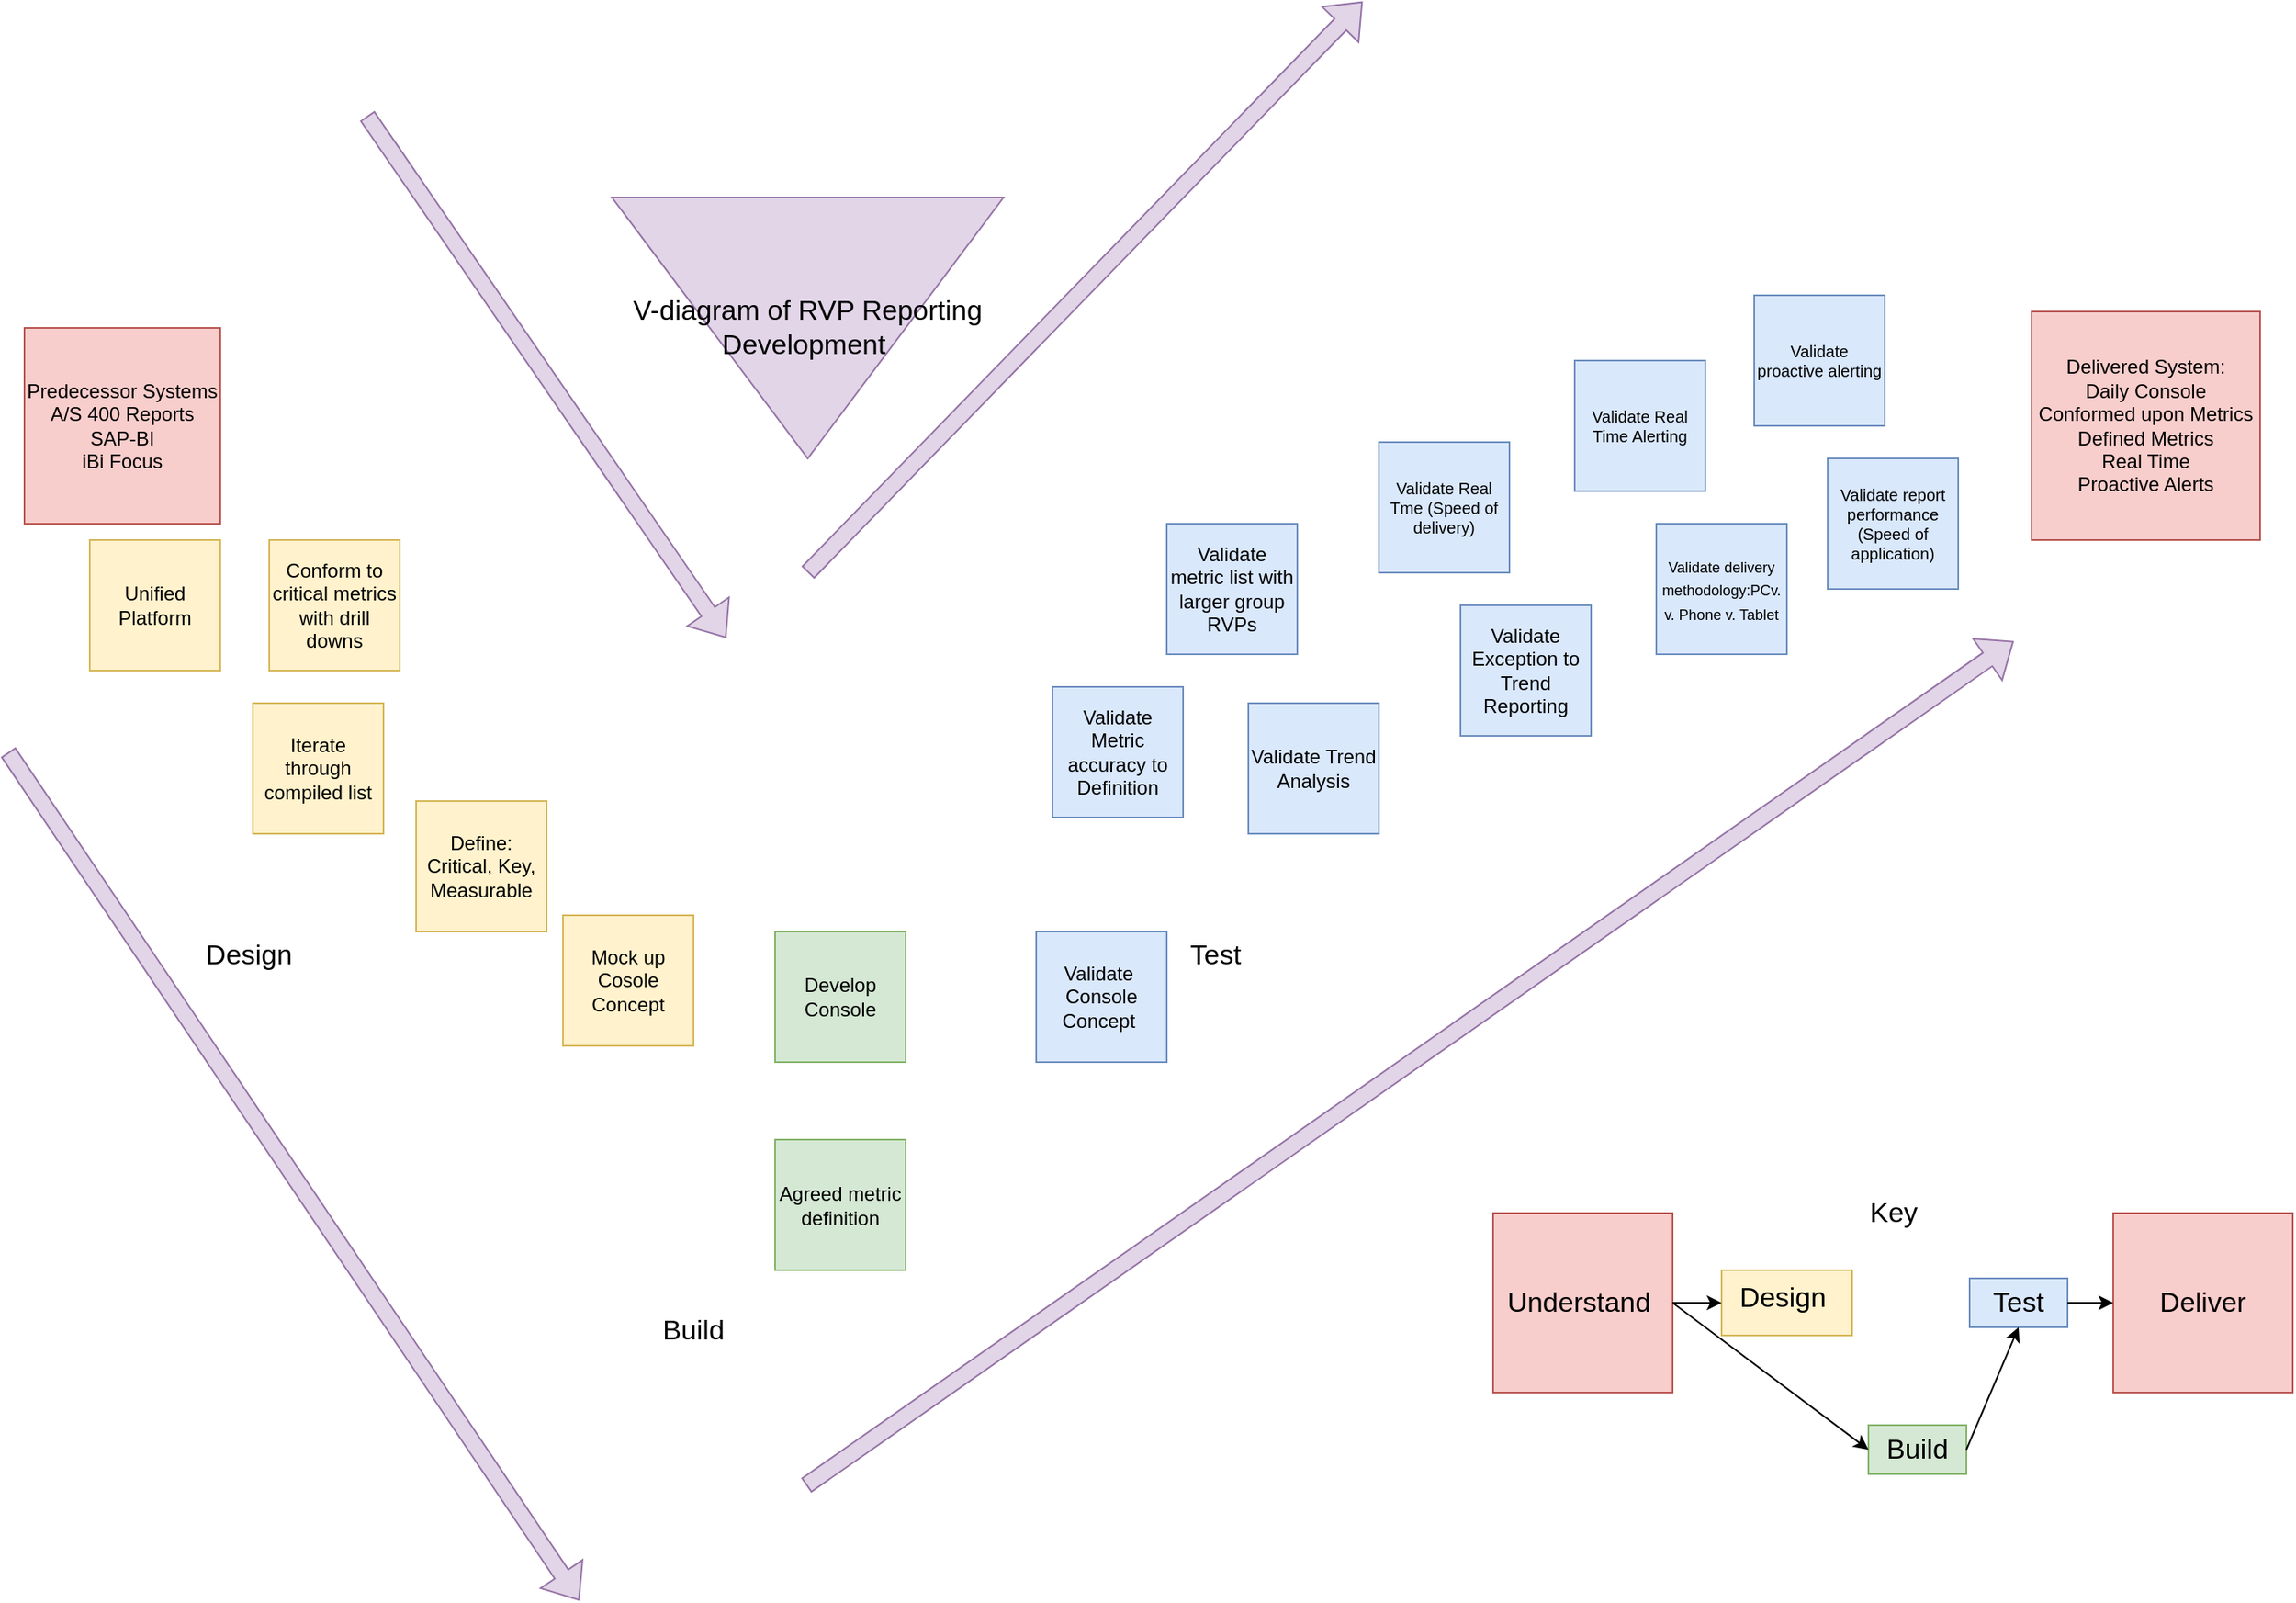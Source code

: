 <mxfile version="16.0.0" type="github">
  <diagram id="C5RBs43oDa-KdzZeNtuy" name="Page-1">
    <mxGraphModel dx="1597" dy="1942" grid="1" gridSize="10" guides="1" tooltips="1" connect="1" arrows="1" fold="1" page="1" pageScale="1" pageWidth="1700" pageHeight="1100" math="0" shadow="0">
      <root>
        <mxCell id="WIyWlLk6GJQsqaUBKTNV-0" />
        <mxCell id="WIyWlLk6GJQsqaUBKTNV-1" parent="WIyWlLk6GJQsqaUBKTNV-0" />
        <mxCell id="NZtSvfg3ziE68KTO_1ax-0" value="Predecessor Systems&lt;br&gt;A/S 400 Reports&lt;br&gt;SAP-BI&lt;br&gt;iBi Focus" style="whiteSpace=wrap;html=1;aspect=fixed;fillColor=#f8cecc;strokeColor=#b85450;" parent="WIyWlLk6GJQsqaUBKTNV-1" vertex="1">
          <mxGeometry x="40" y="170" width="120" height="120" as="geometry" />
        </mxCell>
        <mxCell id="NZtSvfg3ziE68KTO_1ax-2" value="Unified Platform" style="whiteSpace=wrap;html=1;aspect=fixed;fillColor=#fff2cc;strokeColor=#d6b656;" parent="WIyWlLk6GJQsqaUBKTNV-1" vertex="1">
          <mxGeometry x="80" y="300" width="80" height="80" as="geometry" />
        </mxCell>
        <mxCell id="NZtSvfg3ziE68KTO_1ax-3" value="Conform to critical metrics with drill downs" style="whiteSpace=wrap;html=1;aspect=fixed;fillColor=#fff2cc;strokeColor=#d6b656;" parent="WIyWlLk6GJQsqaUBKTNV-1" vertex="1">
          <mxGeometry x="190" y="300" width="80" height="80" as="geometry" />
        </mxCell>
        <mxCell id="NZtSvfg3ziE68KTO_1ax-4" value="Agreed metric definition" style="whiteSpace=wrap;html=1;aspect=fixed;fillColor=#d5e8d4;strokeColor=#82b366;" parent="WIyWlLk6GJQsqaUBKTNV-1" vertex="1">
          <mxGeometry x="500" y="667.5" width="80" height="80" as="geometry" />
        </mxCell>
        <mxCell id="NZtSvfg3ziE68KTO_1ax-5" value="Validate metric list with larger group RVPs" style="whiteSpace=wrap;html=1;aspect=fixed;fillColor=#dae8fc;strokeColor=#6c8ebf;" parent="WIyWlLk6GJQsqaUBKTNV-1" vertex="1">
          <mxGeometry x="740" y="290" width="80" height="80" as="geometry" />
        </mxCell>
        <mxCell id="NZtSvfg3ziE68KTO_1ax-6" value="Validate Metric accuracy to Definition" style="whiteSpace=wrap;html=1;aspect=fixed;fillColor=#dae8fc;strokeColor=#6c8ebf;" parent="WIyWlLk6GJQsqaUBKTNV-1" vertex="1">
          <mxGeometry x="670" y="390" width="80" height="80" as="geometry" />
        </mxCell>
        <mxCell id="NZtSvfg3ziE68KTO_1ax-7" value="Iterate through compiled list" style="whiteSpace=wrap;html=1;aspect=fixed;fillColor=#fff2cc;strokeColor=#d6b656;" parent="WIyWlLk6GJQsqaUBKTNV-1" vertex="1">
          <mxGeometry x="180" y="400" width="80" height="80" as="geometry" />
        </mxCell>
        <mxCell id="NZtSvfg3ziE68KTO_1ax-8" value="Define: Critical, Key, Measurable" style="whiteSpace=wrap;html=1;aspect=fixed;fillColor=#fff2cc;strokeColor=#d6b656;" parent="WIyWlLk6GJQsqaUBKTNV-1" vertex="1">
          <mxGeometry x="280" y="460" width="80" height="80" as="geometry" />
        </mxCell>
        <mxCell id="NZtSvfg3ziE68KTO_1ax-9" value="Validate&amp;nbsp; Console Concept&amp;nbsp;" style="whiteSpace=wrap;html=1;aspect=fixed;fillColor=#dae8fc;strokeColor=#6c8ebf;" parent="WIyWlLk6GJQsqaUBKTNV-1" vertex="1">
          <mxGeometry x="660" y="540" width="80" height="80" as="geometry" />
        </mxCell>
        <mxCell id="NZtSvfg3ziE68KTO_1ax-10" value="Validate Trend Analysis" style="whiteSpace=wrap;html=1;aspect=fixed;fillColor=#dae8fc;strokeColor=#6c8ebf;" parent="WIyWlLk6GJQsqaUBKTNV-1" vertex="1">
          <mxGeometry x="790" y="400" width="80" height="80" as="geometry" />
        </mxCell>
        <mxCell id="NZtSvfg3ziE68KTO_1ax-11" value="Validate Exception to Trend Reporting" style="whiteSpace=wrap;html=1;aspect=fixed;fillColor=#dae8fc;strokeColor=#6c8ebf;" parent="WIyWlLk6GJQsqaUBKTNV-1" vertex="1">
          <mxGeometry x="920" y="340" width="80" height="80" as="geometry" />
        </mxCell>
        <mxCell id="NZtSvfg3ziE68KTO_1ax-12" value="&lt;font style=&quot;font-size: 9px&quot;&gt;Validate delivery methodology:PCv. v. Phone v. Tablet&lt;/font&gt;" style="whiteSpace=wrap;html=1;aspect=fixed;fillColor=#dae8fc;strokeColor=#6c8ebf;" parent="WIyWlLk6GJQsqaUBKTNV-1" vertex="1">
          <mxGeometry x="1040" y="290" width="80" height="80" as="geometry" />
        </mxCell>
        <mxCell id="NZtSvfg3ziE68KTO_1ax-13" value="&lt;font size=&quot;1&quot;&gt;Validate Real Tme (Speed of delivery)&lt;/font&gt;" style="whiteSpace=wrap;html=1;aspect=fixed;fontSize=9;fillColor=#dae8fc;strokeColor=#6c8ebf;" parent="WIyWlLk6GJQsqaUBKTNV-1" vertex="1">
          <mxGeometry x="870" y="240" width="80" height="80" as="geometry" />
        </mxCell>
        <mxCell id="NZtSvfg3ziE68KTO_1ax-14" value="Validate report performance (Speed of application)" style="whiteSpace=wrap;html=1;aspect=fixed;fontSize=10;fillColor=#dae8fc;strokeColor=#6c8ebf;" parent="WIyWlLk6GJQsqaUBKTNV-1" vertex="1">
          <mxGeometry x="1145" y="250" width="80" height="80" as="geometry" />
        </mxCell>
        <mxCell id="NZtSvfg3ziE68KTO_1ax-15" value="Validate Real Time Alerting" style="whiteSpace=wrap;html=1;aspect=fixed;fontSize=10;fillColor=#dae8fc;strokeColor=#6c8ebf;" parent="WIyWlLk6GJQsqaUBKTNV-1" vertex="1">
          <mxGeometry x="990" y="190" width="80" height="80" as="geometry" />
        </mxCell>
        <mxCell id="NZtSvfg3ziE68KTO_1ax-16" value="Validate proactive alerting" style="whiteSpace=wrap;html=1;aspect=fixed;fontSize=10;fillColor=#dae8fc;strokeColor=#6c8ebf;" parent="WIyWlLk6GJQsqaUBKTNV-1" vertex="1">
          <mxGeometry x="1100" y="150" width="80" height="80" as="geometry" />
        </mxCell>
        <mxCell id="NZtSvfg3ziE68KTO_1ax-17" value="" style="shape=flexArrow;endArrow=classic;html=1;rounded=0;fontSize=10;fillColor=#e1d5e7;strokeColor=#9673a6;" parent="WIyWlLk6GJQsqaUBKTNV-1" edge="1">
          <mxGeometry width="50" height="50" relative="1" as="geometry">
            <mxPoint x="30" y="430" as="sourcePoint" />
            <mxPoint x="380" y="950" as="targetPoint" />
          </mxGeometry>
        </mxCell>
        <mxCell id="NZtSvfg3ziE68KTO_1ax-18" value="" style="shape=flexArrow;endArrow=classic;html=1;rounded=0;fontSize=10;fillColor=#e1d5e7;strokeColor=#9673a6;" parent="WIyWlLk6GJQsqaUBKTNV-1" edge="1">
          <mxGeometry width="50" height="50" relative="1" as="geometry">
            <mxPoint x="250" y="40" as="sourcePoint" />
            <mxPoint x="470" y="360" as="targetPoint" />
          </mxGeometry>
        </mxCell>
        <mxCell id="NZtSvfg3ziE68KTO_1ax-19" value="" style="shape=flexArrow;endArrow=classic;html=1;rounded=0;fontSize=10;fillColor=#e1d5e7;strokeColor=#9673a6;" parent="WIyWlLk6GJQsqaUBKTNV-1" edge="1">
          <mxGeometry width="50" height="50" relative="1" as="geometry">
            <mxPoint x="520" y="320" as="sourcePoint" />
            <mxPoint x="860" y="-30" as="targetPoint" />
          </mxGeometry>
        </mxCell>
        <mxCell id="NZtSvfg3ziE68KTO_1ax-20" value="" style="shape=flexArrow;endArrow=classic;html=1;rounded=0;fontSize=10;fillColor=#e1d5e7;strokeColor=#9673a6;exitX=1;exitY=0.25;exitDx=0;exitDy=0;" parent="WIyWlLk6GJQsqaUBKTNV-1" edge="1">
          <mxGeometry width="50" height="50" relative="1" as="geometry">
            <mxPoint x="519" y="879.5" as="sourcePoint" />
            <mxPoint x="1259" y="362" as="targetPoint" />
          </mxGeometry>
        </mxCell>
        <mxCell id="NZtSvfg3ziE68KTO_1ax-22" value="&lt;font style=&quot;font-size: 17px&quot;&gt;V-diagram of RVP Reporting Development&amp;nbsp;&lt;/font&gt;" style="triangle;whiteSpace=wrap;html=1;fontSize=10;direction=south;fillColor=#e1d5e7;strokeColor=#9673a6;" parent="WIyWlLk6GJQsqaUBKTNV-1" vertex="1">
          <mxGeometry x="400" y="90" width="240" height="160" as="geometry" />
        </mxCell>
        <mxCell id="NZtSvfg3ziE68KTO_1ax-23" value="Design&amp;nbsp;" style="text;html=1;strokeColor=none;fillColor=none;align=center;verticalAlign=middle;whiteSpace=wrap;rounded=0;fontSize=17;" parent="WIyWlLk6GJQsqaUBKTNV-1" vertex="1">
          <mxGeometry x="150" y="540" width="60" height="30" as="geometry" />
        </mxCell>
        <mxCell id="NZtSvfg3ziE68KTO_1ax-24" value="Build" style="text;html=1;strokeColor=none;fillColor=none;align=center;verticalAlign=middle;whiteSpace=wrap;rounded=0;fontSize=17;" parent="WIyWlLk6GJQsqaUBKTNV-1" vertex="1">
          <mxGeometry x="420" y="770" width="60" height="30" as="geometry" />
        </mxCell>
        <mxCell id="NZtSvfg3ziE68KTO_1ax-25" value="Test" style="text;html=1;strokeColor=none;fillColor=none;align=center;verticalAlign=middle;whiteSpace=wrap;rounded=0;fontSize=17;" parent="WIyWlLk6GJQsqaUBKTNV-1" vertex="1">
          <mxGeometry x="740" y="540" width="60" height="30" as="geometry" />
        </mxCell>
        <mxCell id="NZtSvfg3ziE68KTO_1ax-27" value="Mock up Cosole Concept" style="whiteSpace=wrap;html=1;aspect=fixed;fillColor=#fff2cc;strokeColor=#d6b656;" parent="WIyWlLk6GJQsqaUBKTNV-1" vertex="1">
          <mxGeometry x="370" y="530" width="80" height="80" as="geometry" />
        </mxCell>
        <mxCell id="NZtSvfg3ziE68KTO_1ax-28" value="Develop Console" style="whiteSpace=wrap;html=1;aspect=fixed;fillColor=#d5e8d4;strokeColor=#82b366;" parent="WIyWlLk6GJQsqaUBKTNV-1" vertex="1">
          <mxGeometry x="500" y="540" width="80" height="80" as="geometry" />
        </mxCell>
        <mxCell id="NZtSvfg3ziE68KTO_1ax-37" value="&lt;span style=&quot;color: rgb(0 , 0 , 0) ; font-family: &amp;#34;helvetica&amp;#34; ; font-size: 17px ; font-style: normal ; font-weight: 400 ; letter-spacing: normal ; text-indent: 0px ; text-transform: none ; word-spacing: 0px ; display: inline ; float: none ; background-color: rgb(255 , 242 , 204)&quot;&gt;Design&amp;nbsp;&lt;/span&gt;" style="text;whiteSpace=wrap;html=1;fontSize=17;fillColor=#fff2cc;strokeColor=#d6b656;align=center;" parent="WIyWlLk6GJQsqaUBKTNV-1" vertex="1">
          <mxGeometry x="1080" y="747.5" width="80" height="40" as="geometry" />
        </mxCell>
        <mxCell id="NZtSvfg3ziE68KTO_1ax-38" value="Build" style="text;html=1;strokeColor=#82b366;fillColor=#d5e8d4;align=center;verticalAlign=middle;whiteSpace=wrap;rounded=0;fontSize=17;" parent="WIyWlLk6GJQsqaUBKTNV-1" vertex="1">
          <mxGeometry x="1170" y="842.5" width="60" height="30" as="geometry" />
        </mxCell>
        <mxCell id="NZtSvfg3ziE68KTO_1ax-39" value="Test" style="text;html=1;strokeColor=#6C8EBF;fillColor=#dae8fc;align=center;verticalAlign=middle;whiteSpace=wrap;rounded=0;fontSize=17;" parent="WIyWlLk6GJQsqaUBKTNV-1" vertex="1">
          <mxGeometry x="1232" y="752.5" width="60" height="30" as="geometry" />
        </mxCell>
        <mxCell id="NZtSvfg3ziE68KTO_1ax-42" value="Key" style="text;html=1;align=center;verticalAlign=middle;resizable=0;points=[];autosize=1;strokeColor=none;fillColor=none;fontSize=17;" parent="WIyWlLk6GJQsqaUBKTNV-1" vertex="1">
          <mxGeometry x="1160" y="697.5" width="50" height="30" as="geometry" />
        </mxCell>
        <mxCell id="NZtSvfg3ziE68KTO_1ax-44" value="Delivered System:&lt;br&gt;Daily Console&lt;br&gt;Conformed upon Metrics&lt;br&gt;Defined Metrics&lt;br&gt;Real Time&lt;br&gt;Proactive Alerts" style="whiteSpace=wrap;html=1;aspect=fixed;fillColor=#f8cecc;strokeColor=#b85450;" parent="WIyWlLk6GJQsqaUBKTNV-1" vertex="1">
          <mxGeometry x="1270" y="160" width="140" height="140" as="geometry" />
        </mxCell>
        <mxCell id="NZtSvfg3ziE68KTO_1ax-45" value="Understand&amp;nbsp;" style="whiteSpace=wrap;html=1;aspect=fixed;labelBackgroundColor=#F8CECC;fontSize=17;strokeColor=#b85450;fillColor=#f8cecc;" parent="WIyWlLk6GJQsqaUBKTNV-1" vertex="1">
          <mxGeometry x="940" y="712.5" width="110" height="110" as="geometry" />
        </mxCell>
        <mxCell id="NZtSvfg3ziE68KTO_1ax-46" value="Deliver" style="whiteSpace=wrap;html=1;aspect=fixed;labelBackgroundColor=#F8CECC;fontSize=17;strokeColor=#b85450;fillColor=#f8cecc;" parent="WIyWlLk6GJQsqaUBKTNV-1" vertex="1">
          <mxGeometry x="1320" y="712.5" width="110" height="110" as="geometry" />
        </mxCell>
        <mxCell id="NZtSvfg3ziE68KTO_1ax-49" value="" style="endArrow=classic;html=1;rounded=0;fontSize=17;exitX=1;exitY=0.5;exitDx=0;exitDy=0;entryX=0;entryY=0.5;entryDx=0;entryDy=0;" parent="WIyWlLk6GJQsqaUBKTNV-1" source="NZtSvfg3ziE68KTO_1ax-45" target="NZtSvfg3ziE68KTO_1ax-37" edge="1">
          <mxGeometry width="50" height="50" relative="1" as="geometry">
            <mxPoint x="510" y="460" as="sourcePoint" />
            <mxPoint x="560" y="410" as="targetPoint" />
          </mxGeometry>
        </mxCell>
        <mxCell id="NZtSvfg3ziE68KTO_1ax-51" value="" style="endArrow=classic;html=1;rounded=0;fontSize=17;exitX=1;exitY=0.5;exitDx=0;exitDy=0;" parent="WIyWlLk6GJQsqaUBKTNV-1" source="NZtSvfg3ziE68KTO_1ax-39" target="NZtSvfg3ziE68KTO_1ax-46" edge="1">
          <mxGeometry width="50" height="50" relative="1" as="geometry">
            <mxPoint x="510" y="480" as="sourcePoint" />
            <mxPoint x="560" y="430" as="targetPoint" />
          </mxGeometry>
        </mxCell>
        <mxCell id="NZtSvfg3ziE68KTO_1ax-52" value="" style="endArrow=classic;html=1;rounded=0;fontSize=17;entryX=0;entryY=0.5;entryDx=0;entryDy=0;exitX=1;exitY=0.5;exitDx=0;exitDy=0;" parent="WIyWlLk6GJQsqaUBKTNV-1" target="NZtSvfg3ziE68KTO_1ax-38" edge="1" source="NZtSvfg3ziE68KTO_1ax-45">
          <mxGeometry width="50" height="50" relative="1" as="geometry">
            <mxPoint x="850" y="705" as="sourcePoint" />
            <mxPoint x="60" y="640" as="targetPoint" />
          </mxGeometry>
        </mxCell>
        <mxCell id="NZtSvfg3ziE68KTO_1ax-53" value="" style="endArrow=classic;html=1;rounded=0;fontSize=17;exitX=1;exitY=0.5;exitDx=0;exitDy=0;entryX=0.5;entryY=1;entryDx=0;entryDy=0;" parent="WIyWlLk6GJQsqaUBKTNV-1" source="NZtSvfg3ziE68KTO_1ax-38" target="NZtSvfg3ziE68KTO_1ax-39" edge="1">
          <mxGeometry width="50" height="50" relative="1" as="geometry">
            <mxPoint x="510" y="480" as="sourcePoint" />
            <mxPoint x="560" y="430" as="targetPoint" />
          </mxGeometry>
        </mxCell>
      </root>
    </mxGraphModel>
  </diagram>
</mxfile>
